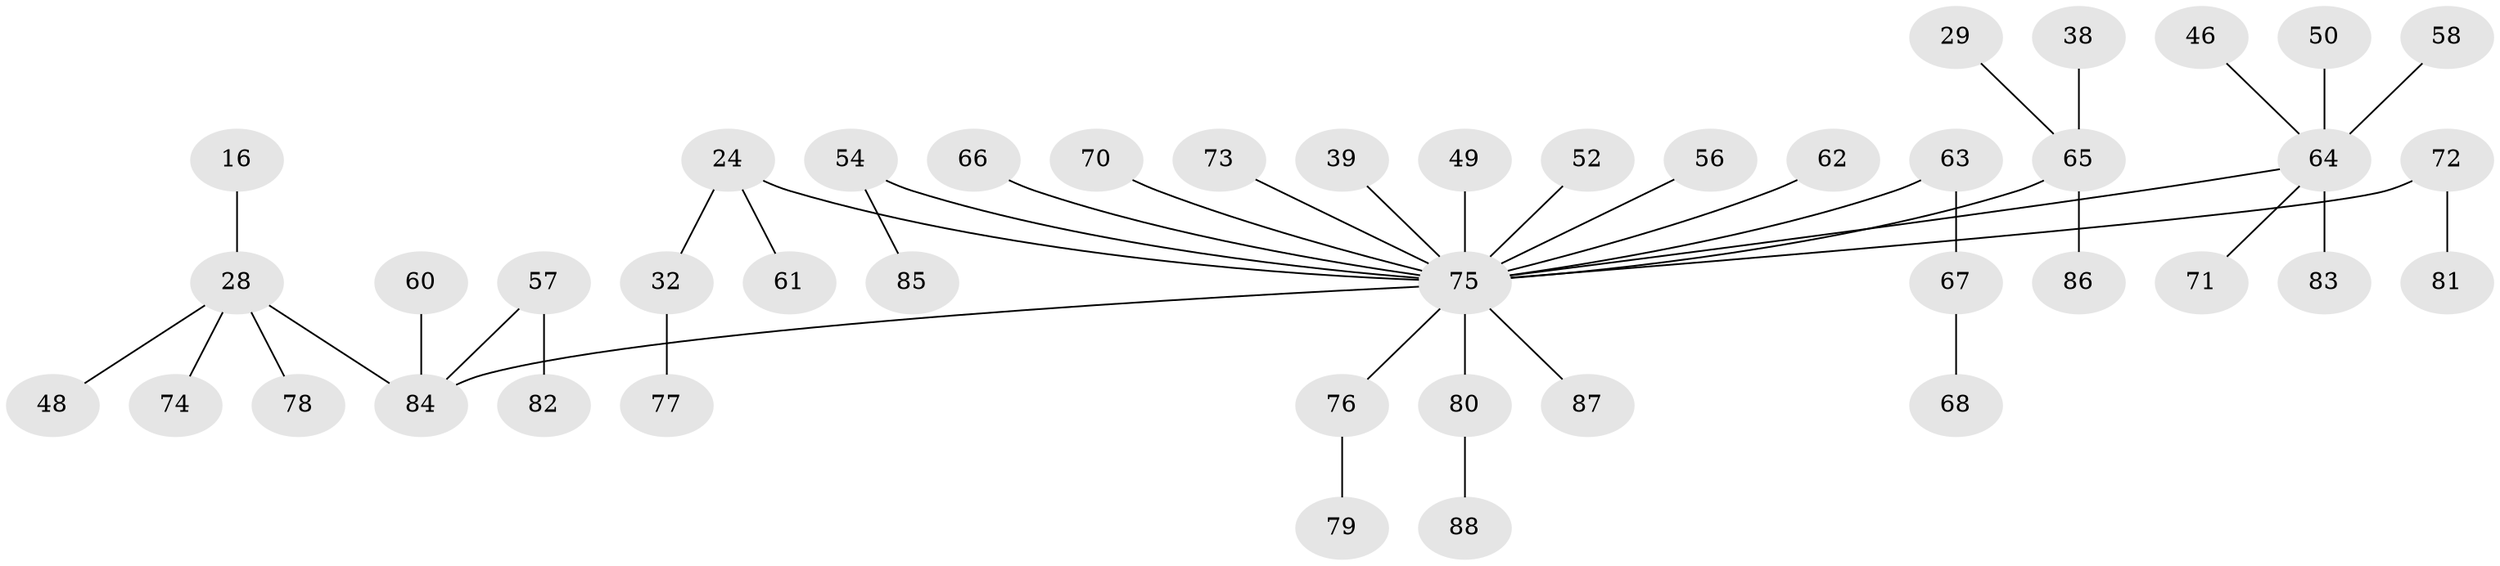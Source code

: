 // original degree distribution, {5: 0.056818181818181816, 2: 0.26136363636363635, 6: 0.022727272727272728, 1: 0.5113636363636364, 4: 0.03409090909090909, 3: 0.10227272727272728, 7: 0.011363636363636364}
// Generated by graph-tools (version 1.1) at 2025/53/03/09/25 04:53:05]
// undirected, 44 vertices, 43 edges
graph export_dot {
graph [start="1"]
  node [color=gray90,style=filled];
  16;
  24 [super="+14+15+17"];
  28 [super="+13"];
  29;
  32;
  38;
  39;
  46;
  48;
  49;
  50;
  52;
  54;
  56;
  57;
  58;
  60;
  61;
  62;
  63;
  64 [super="+44"];
  65 [super="+27"];
  66;
  67;
  68;
  70;
  71;
  72;
  73;
  74;
  75 [super="+31+55+36"];
  76 [super="+47"];
  77;
  78;
  79;
  80 [super="+59+69"];
  81;
  82;
  83;
  84 [super="+51"];
  85;
  86;
  87;
  88;
  16 -- 28;
  24 -- 75;
  24 -- 61;
  24 -- 32;
  28 -- 48;
  28 -- 84;
  28 -- 74;
  28 -- 78;
  29 -- 65;
  32 -- 77;
  38 -- 65;
  39 -- 75;
  46 -- 64;
  49 -- 75;
  50 -- 64;
  52 -- 75;
  54 -- 85;
  54 -- 75;
  56 -- 75;
  57 -- 82;
  57 -- 84;
  58 -- 64;
  60 -- 84;
  62 -- 75;
  63 -- 67;
  63 -- 75;
  64 -- 83;
  64 -- 71;
  64 -- 75;
  65 -- 86;
  65 -- 75;
  66 -- 75;
  67 -- 68;
  70 -- 75;
  72 -- 81;
  72 -- 75;
  73 -- 75;
  75 -- 76;
  75 -- 84;
  75 -- 87;
  75 -- 80;
  76 -- 79;
  80 -- 88;
}
